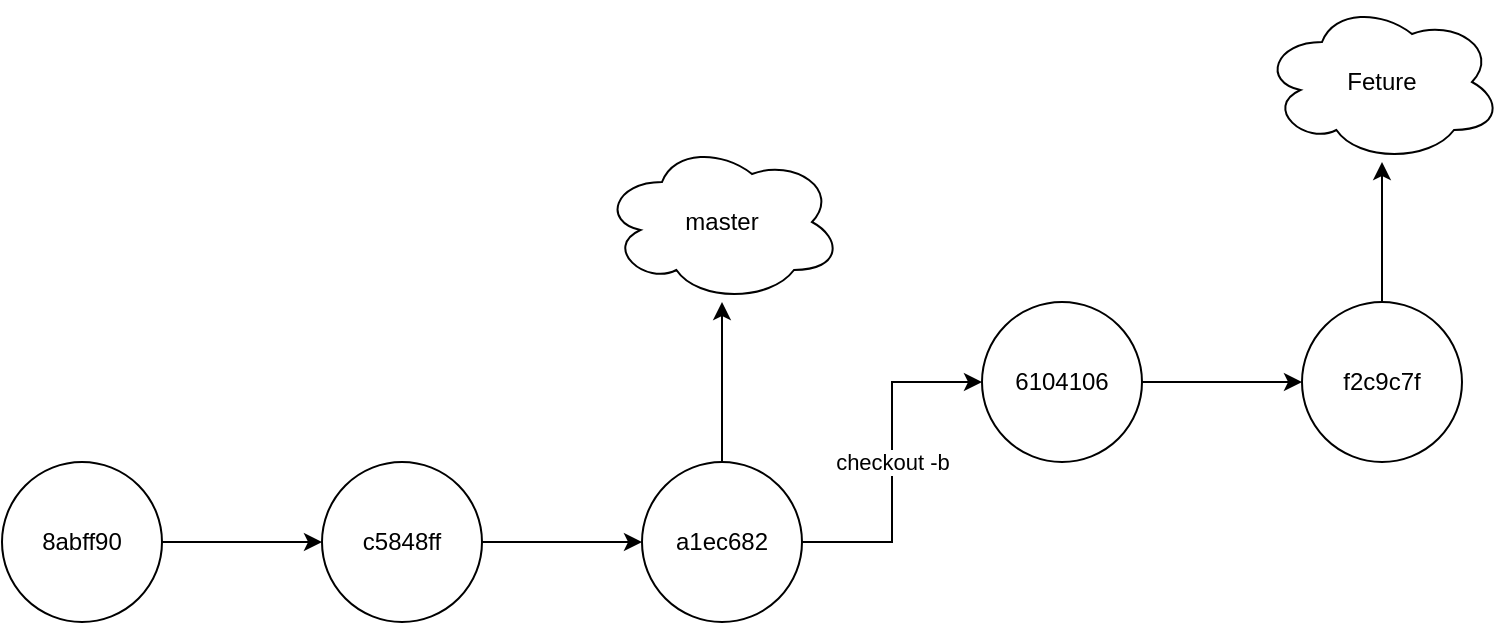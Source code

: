 <mxfile>
    <diagram id="cHeYTZE0ACY2p0IV-vYO" name="Page-1">
        <mxGraphModel dx="1002" dy="789" grid="1" gridSize="10" guides="1" tooltips="1" connect="1" arrows="1" fold="1" page="1" pageScale="1" pageWidth="850" pageHeight="1100" math="0" shadow="0">
            <root>
                <mxCell id="0"/>
                <mxCell id="1" parent="0"/>
                <mxCell id="7" value="" style="edgeStyle=orthogonalEdgeStyle;rounded=0;orthogonalLoop=1;jettySize=auto;html=1;" edge="1" parent="1" source="5" target="6">
                    <mxGeometry relative="1" as="geometry"/>
                </mxCell>
                <mxCell id="5" value="8abff90" style="ellipse;whiteSpace=wrap;html=1;aspect=fixed;" vertex="1" parent="1">
                    <mxGeometry x="40" y="330" width="80" height="80" as="geometry"/>
                </mxCell>
                <mxCell id="9" value="" style="edgeStyle=orthogonalEdgeStyle;rounded=0;orthogonalLoop=1;jettySize=auto;html=1;" edge="1" parent="1" source="6" target="8">
                    <mxGeometry relative="1" as="geometry"/>
                </mxCell>
                <mxCell id="6" value="c5848ff" style="ellipse;whiteSpace=wrap;html=1;aspect=fixed;" vertex="1" parent="1">
                    <mxGeometry x="200" y="330" width="80" height="80" as="geometry"/>
                </mxCell>
                <mxCell id="11" value="" style="edgeStyle=orthogonalEdgeStyle;rounded=0;orthogonalLoop=1;jettySize=auto;html=1;" edge="1" parent="1" source="8" target="10">
                    <mxGeometry relative="1" as="geometry"/>
                </mxCell>
                <mxCell id="13" value="checkout -b" style="edgeStyle=orthogonalEdgeStyle;rounded=0;orthogonalLoop=1;jettySize=auto;html=1;" edge="1" parent="1" source="8" target="12">
                    <mxGeometry relative="1" as="geometry"/>
                </mxCell>
                <mxCell id="8" value="a1ec682" style="ellipse;whiteSpace=wrap;html=1;aspect=fixed;" vertex="1" parent="1">
                    <mxGeometry x="360" y="330" width="80" height="80" as="geometry"/>
                </mxCell>
                <mxCell id="10" value="master" style="ellipse;shape=cloud;whiteSpace=wrap;html=1;" vertex="1" parent="1">
                    <mxGeometry x="340" y="170" width="120" height="80" as="geometry"/>
                </mxCell>
                <mxCell id="19" style="edgeStyle=orthogonalEdgeStyle;rounded=0;orthogonalLoop=1;jettySize=auto;html=1;" edge="1" parent="1" source="20" target="14">
                    <mxGeometry relative="1" as="geometry"/>
                </mxCell>
                <mxCell id="21" value="" style="edgeStyle=orthogonalEdgeStyle;rounded=0;orthogonalLoop=1;jettySize=auto;html=1;" edge="1" parent="1" source="12" target="20">
                    <mxGeometry relative="1" as="geometry"/>
                </mxCell>
                <mxCell id="12" value="6104106" style="ellipse;whiteSpace=wrap;html=1;aspect=fixed;" vertex="1" parent="1">
                    <mxGeometry x="530" y="250" width="80" height="80" as="geometry"/>
                </mxCell>
                <mxCell id="14" value="Feture" style="ellipse;shape=cloud;whiteSpace=wrap;html=1;" vertex="1" parent="1">
                    <mxGeometry x="670" y="100" width="120" height="80" as="geometry"/>
                </mxCell>
                <mxCell id="20" value="f2c9c7f" style="ellipse;whiteSpace=wrap;html=1;aspect=fixed;" vertex="1" parent="1">
                    <mxGeometry x="690" y="250" width="80" height="80" as="geometry"/>
                </mxCell>
            </root>
        </mxGraphModel>
    </diagram>
</mxfile>